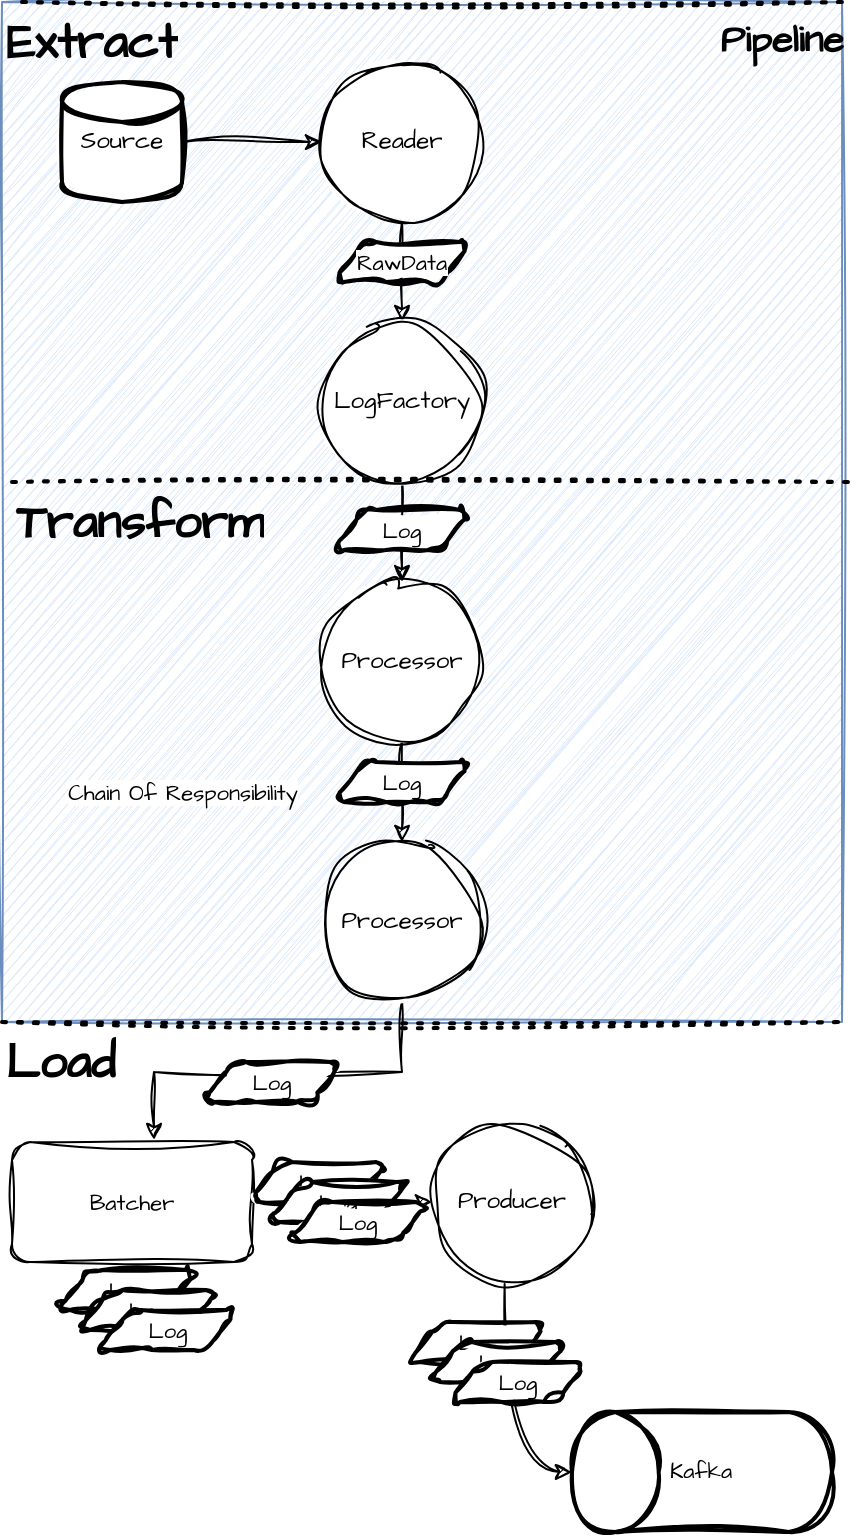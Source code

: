 <mxfile version="26.0.9" pages="4">
  <diagram id="8mocVvNLEwjQlnSwzWSM" name="Pipeline">
    <mxGraphModel dx="954" dy="747" grid="1" gridSize="10" guides="1" tooltips="1" connect="1" arrows="1" fold="1" page="1" pageScale="1" pageWidth="827" pageHeight="1169" math="0" shadow="0">
      <root>
        <mxCell id="0" />
        <mxCell id="1" parent="0" />
        <mxCell id="uWwTSG6ktfnMm2x9o51m-1" value="" style="rounded=0;whiteSpace=wrap;html=1;sketch=1;hachureGap=4;jiggle=2;curveFitting=1;fontFamily=Architects Daughter;fontSource=https%3A%2F%2Ffonts.googleapis.com%2Fcss%3Ffamily%3DArchitects%2BDaughter;fillColor=#dae8fc;strokeColor=#6c8ebf;" parent="1" vertex="1">
          <mxGeometry x="160" y="110" width="420" height="510" as="geometry" />
        </mxCell>
        <mxCell id="5OGZ8TOEZ4ISo7_Y0Ipv-5" style="rounded=0;sketch=1;hachureGap=4;jiggle=2;curveFitting=1;orthogonalLoop=1;jettySize=auto;html=1;exitX=0.5;exitY=1;exitDx=0;exitDy=0;fontFamily=Architects Daughter;fontSource=https%3A%2F%2Ffonts.googleapis.com%2Fcss%3Ffamily%3DArchitects%2BDaughter;entryX=0.5;entryY=0;entryDx=0;entryDy=0;" parent="1" source="5OGZ8TOEZ4ISo7_Y0Ipv-1" target="viBzZ-B53qdXmxcCXCbC-1" edge="1">
          <mxGeometry relative="1" as="geometry" />
        </mxCell>
        <mxCell id="5OGZ8TOEZ4ISo7_Y0Ipv-1" value="Reader" style="ellipse;whiteSpace=wrap;html=1;aspect=fixed;sketch=1;hachureGap=4;jiggle=2;curveFitting=1;fontFamily=Architects Daughter;fontSource=https%3A%2F%2Ffonts.googleapis.com%2Fcss%3Ffamily%3DArchitects%2BDaughter;" parent="1" vertex="1">
          <mxGeometry x="320" y="140" width="80" height="80" as="geometry" />
        </mxCell>
        <mxCell id="5OGZ8TOEZ4ISo7_Y0Ipv-6" style="edgeStyle=none;shape=connector;rounded=0;sketch=1;hachureGap=4;jiggle=2;curveFitting=1;orthogonalLoop=1;jettySize=auto;html=1;strokeColor=default;align=center;verticalAlign=middle;fontFamily=Architects Daughter;fontSource=https%3A%2F%2Ffonts.googleapis.com%2Fcss%3Ffamily%3DArchitects%2BDaughter;fontSize=11;fontColor=default;labelBackgroundColor=default;endArrow=classic;" parent="1" source="5OGZ8TOEZ4ISo7_Y0Ipv-2" target="5OGZ8TOEZ4ISo7_Y0Ipv-3" edge="1">
          <mxGeometry relative="1" as="geometry" />
        </mxCell>
        <mxCell id="5OGZ8TOEZ4ISo7_Y0Ipv-2" value="Processor" style="ellipse;whiteSpace=wrap;html=1;aspect=fixed;sketch=1;hachureGap=4;jiggle=2;curveFitting=1;fontFamily=Architects Daughter;fontSource=https%3A%2F%2Ffonts.googleapis.com%2Fcss%3Ffamily%3DArchitects%2BDaughter;" parent="1" vertex="1">
          <mxGeometry x="320" y="400" width="80" height="80" as="geometry" />
        </mxCell>
        <mxCell id="5OGZ8TOEZ4ISo7_Y0Ipv-7" style="edgeStyle=orthogonalEdgeStyle;shape=connector;rounded=0;sketch=1;hachureGap=4;jiggle=2;curveFitting=1;orthogonalLoop=1;jettySize=auto;html=1;exitX=0.5;exitY=1;exitDx=0;exitDy=0;entryX=0.592;entryY=-0.017;entryDx=0;entryDy=0;strokeColor=default;align=center;verticalAlign=middle;fontFamily=Architects Daughter;fontSource=https%3A%2F%2Ffonts.googleapis.com%2Fcss%3Ffamily%3DArchitects%2BDaughter;fontSize=11;fontColor=default;labelBackgroundColor=default;endArrow=classic;entryPerimeter=0;" parent="1" source="5OGZ8TOEZ4ISo7_Y0Ipv-3" target="7GpZUAwKVwqj07Rl_q-q-4" edge="1">
          <mxGeometry relative="1" as="geometry" />
        </mxCell>
        <mxCell id="5OGZ8TOEZ4ISo7_Y0Ipv-3" value="Processor" style="ellipse;whiteSpace=wrap;html=1;aspect=fixed;sketch=1;hachureGap=4;jiggle=2;curveFitting=1;fontFamily=Architects Daughter;fontSource=https%3A%2F%2Ffonts.googleapis.com%2Fcss%3Ffamily%3DArchitects%2BDaughter;" parent="1" vertex="1">
          <mxGeometry x="320" y="530" width="80" height="80" as="geometry" />
        </mxCell>
        <mxCell id="5OGZ8TOEZ4ISo7_Y0Ipv-4" value="Producer" style="ellipse;whiteSpace=wrap;html=1;aspect=fixed;sketch=1;hachureGap=4;jiggle=2;curveFitting=1;fontFamily=Architects Daughter;fontSource=https%3A%2F%2Ffonts.googleapis.com%2Fcss%3Ffamily%3DArchitects%2BDaughter;" parent="1" vertex="1">
          <mxGeometry x="375" y="670" width="80" height="80" as="geometry" />
        </mxCell>
        <mxCell id="5OGZ8TOEZ4ISo7_Y0Ipv-8" value="Chain Of Responsibility" style="text;html=1;align=center;verticalAlign=middle;resizable=0;points=[];autosize=1;strokeColor=none;fillColor=none;fontFamily=Architects Daughter;fontSource=https%3A%2F%2Ffonts.googleapis.com%2Fcss%3Ffamily%3DArchitects%2BDaughter;fontSize=11;fontColor=default;labelBackgroundColor=default;" parent="1" vertex="1">
          <mxGeometry x="180" y="490" width="140" height="30" as="geometry" />
        </mxCell>
        <mxCell id="5OGZ8TOEZ4ISo7_Y0Ipv-11" value="Log" style="shape=parallelogram;html=1;strokeWidth=2;perimeter=parallelogramPerimeter;whiteSpace=wrap;rounded=1;arcSize=12;size=0.23;sketch=1;hachureGap=4;jiggle=2;curveFitting=1;fontFamily=Architects Daughter;fontSource=https%3A%2F%2Ffonts.googleapis.com%2Fcss%3Ffamily%3DArchitects%2BDaughter;fontSize=11;fontColor=default;labelBackgroundColor=default;" parent="1" vertex="1">
          <mxGeometry x="325" y="490" width="70" height="20" as="geometry" />
        </mxCell>
        <mxCell id="5OGZ8TOEZ4ISo7_Y0Ipv-12" value="Log" style="shape=parallelogram;html=1;strokeWidth=2;perimeter=parallelogramPerimeter;whiteSpace=wrap;rounded=1;arcSize=12;size=0.23;sketch=1;hachureGap=4;jiggle=2;curveFitting=1;fontFamily=Architects Daughter;fontSource=https%3A%2F%2Ffonts.googleapis.com%2Fcss%3Ffamily%3DArchitects%2BDaughter;fontSize=11;fontColor=default;labelBackgroundColor=default;" parent="1" vertex="1">
          <mxGeometry x="260" y="640" width="70" height="20" as="geometry" />
        </mxCell>
        <mxCell id="5OGZ8TOEZ4ISo7_Y0Ipv-17" value="Kafka" style="strokeWidth=2;html=1;shape=mxgraph.flowchart.database;whiteSpace=wrap;sketch=1;hachureGap=4;jiggle=2;curveFitting=1;fontFamily=Architects Daughter;fontSource=https%3A%2F%2Ffonts.googleapis.com%2Fcss%3Ffamily%3DArchitects%2BDaughter;fontSize=11;fontColor=default;labelBackgroundColor=default;rotation=-90;textDirection=vertical-lr;" parent="1" vertex="1">
          <mxGeometry x="480" y="780" width="60" height="130" as="geometry" />
        </mxCell>
        <mxCell id="5OGZ8TOEZ4ISo7_Y0Ipv-18" style="edgeStyle=orthogonalEdgeStyle;shape=connector;rounded=0;sketch=1;hachureGap=4;jiggle=2;curveFitting=1;orthogonalLoop=1;jettySize=auto;html=1;exitX=0.454;exitY=1.013;exitDx=0;exitDy=0;entryX=0.5;entryY=0;entryDx=0;entryDy=0;strokeColor=default;align=center;verticalAlign=middle;fontFamily=Architects Daughter;fontSource=https%3A%2F%2Ffonts.googleapis.com%2Fcss%3Ffamily%3DArchitects%2BDaughter;fontSize=11;fontColor=default;labelBackgroundColor=default;endArrow=classic;exitPerimeter=0;entryPerimeter=0;curved=1;" parent="1" source="5OGZ8TOEZ4ISo7_Y0Ipv-4" target="5OGZ8TOEZ4ISo7_Y0Ipv-17" edge="1">
          <mxGeometry relative="1" as="geometry">
            <mxPoint x="425" y="620" as="sourcePoint" />
            <mxPoint x="425" y="680" as="targetPoint" />
          </mxGeometry>
        </mxCell>
        <mxCell id="7GpZUAwKVwqj07Rl_q-q-2" value="" style="group" parent="1" vertex="1" connectable="0">
          <mxGeometry x="363" y="770" width="90" height="40" as="geometry" />
        </mxCell>
        <mxCell id="5OGZ8TOEZ4ISo7_Y0Ipv-13" value="Log" style="shape=parallelogram;html=1;strokeWidth=2;perimeter=parallelogramPerimeter;whiteSpace=wrap;rounded=1;arcSize=12;size=0.23;sketch=1;hachureGap=4;jiggle=2;curveFitting=1;fontFamily=Architects Daughter;fontSource=https%3A%2F%2Ffonts.googleapis.com%2Fcss%3Ffamily%3DArchitects%2BDaughter;fontSize=11;fontColor=default;labelBackgroundColor=default;" parent="7GpZUAwKVwqj07Rl_q-q-2" vertex="1">
          <mxGeometry width="70" height="20" as="geometry" />
        </mxCell>
        <mxCell id="5OGZ8TOEZ4ISo7_Y0Ipv-14" value="Log" style="shape=parallelogram;html=1;strokeWidth=2;perimeter=parallelogramPerimeter;whiteSpace=wrap;rounded=1;arcSize=12;size=0.23;sketch=1;hachureGap=4;jiggle=2;curveFitting=1;fontFamily=Architects Daughter;fontSource=https%3A%2F%2Ffonts.googleapis.com%2Fcss%3Ffamily%3DArchitects%2BDaughter;fontSize=11;fontColor=default;labelBackgroundColor=default;" parent="7GpZUAwKVwqj07Rl_q-q-2" vertex="1">
          <mxGeometry x="10" y="10" width="70" height="20" as="geometry" />
        </mxCell>
        <mxCell id="5OGZ8TOEZ4ISo7_Y0Ipv-15" value="Log" style="shape=parallelogram;html=1;strokeWidth=2;perimeter=parallelogramPerimeter;whiteSpace=wrap;rounded=1;arcSize=12;size=0.23;sketch=1;hachureGap=4;jiggle=2;curveFitting=1;fontFamily=Architects Daughter;fontSource=https%3A%2F%2Ffonts.googleapis.com%2Fcss%3Ffamily%3DArchitects%2BDaughter;fontSize=11;fontColor=default;labelBackgroundColor=default;" parent="7GpZUAwKVwqj07Rl_q-q-2" vertex="1">
          <mxGeometry x="20" y="20" width="70" height="20" as="geometry" />
        </mxCell>
        <mxCell id="viBzZ-B53qdXmxcCXCbC-4" style="edgeStyle=orthogonalEdgeStyle;rounded=0;sketch=1;hachureGap=4;jiggle=2;curveFitting=1;orthogonalLoop=1;jettySize=auto;html=1;exitX=0.5;exitY=1;exitDx=0;exitDy=0;entryX=0.5;entryY=0;entryDx=0;entryDy=0;fontFamily=Architects Daughter;fontSource=https%3A%2F%2Ffonts.googleapis.com%2Fcss%3Ffamily%3DArchitects%2BDaughter;" parent="1" source="viBzZ-B53qdXmxcCXCbC-1" target="5OGZ8TOEZ4ISo7_Y0Ipv-2" edge="1">
          <mxGeometry relative="1" as="geometry" />
        </mxCell>
        <mxCell id="viBzZ-B53qdXmxcCXCbC-1" value="LogFactory" style="ellipse;whiteSpace=wrap;html=1;aspect=fixed;sketch=1;hachureGap=4;jiggle=2;curveFitting=1;fontFamily=Architects Daughter;fontSource=https%3A%2F%2Ffonts.googleapis.com%2Fcss%3Ffamily%3DArchitects%2BDaughter;" parent="1" vertex="1">
          <mxGeometry x="320" y="270" width="80" height="80" as="geometry" />
        </mxCell>
        <mxCell id="5OGZ8TOEZ4ISo7_Y0Ipv-10" value="Log" style="shape=parallelogram;html=1;strokeWidth=2;perimeter=parallelogramPerimeter;whiteSpace=wrap;rounded=1;arcSize=12;size=0.23;sketch=1;hachureGap=4;jiggle=2;curveFitting=1;fontFamily=Architects Daughter;fontSource=https%3A%2F%2Ffonts.googleapis.com%2Fcss%3Ffamily%3DArchitects%2BDaughter;fontSize=11;fontColor=default;labelBackgroundColor=default;" parent="1" vertex="1">
          <mxGeometry x="325" y="364" width="70" height="20" as="geometry" />
        </mxCell>
        <mxCell id="viBzZ-B53qdXmxcCXCbC-8" value="RawData" style="shape=parallelogram;html=1;strokeWidth=2;perimeter=parallelogramPerimeter;whiteSpace=wrap;rounded=1;arcSize=12;size=0.23;sketch=1;hachureGap=4;jiggle=2;curveFitting=1;fontFamily=Architects Daughter;fontSource=https%3A%2F%2Ffonts.googleapis.com%2Fcss%3Ffamily%3DArchitects%2BDaughter;fontSize=11;fontColor=default;labelBackgroundColor=default;" parent="1" vertex="1">
          <mxGeometry x="325" y="230" width="70" height="20" as="geometry" />
        </mxCell>
        <mxCell id="viBzZ-B53qdXmxcCXCbC-10" style="edgeStyle=orthogonalEdgeStyle;rounded=0;sketch=1;hachureGap=4;jiggle=2;curveFitting=1;orthogonalLoop=1;jettySize=auto;html=1;fontFamily=Architects Daughter;fontSource=https%3A%2F%2Ffonts.googleapis.com%2Fcss%3Ffamily%3DArchitects%2BDaughter;" parent="1" source="viBzZ-B53qdXmxcCXCbC-9" target="5OGZ8TOEZ4ISo7_Y0Ipv-1" edge="1">
          <mxGeometry relative="1" as="geometry" />
        </mxCell>
        <mxCell id="viBzZ-B53qdXmxcCXCbC-9" value="Source" style="strokeWidth=2;html=1;shape=mxgraph.flowchart.database;whiteSpace=wrap;sketch=1;hachureGap=4;jiggle=2;curveFitting=1;fontFamily=Architects Daughter;fontSource=https%3A%2F%2Ffonts.googleapis.com%2Fcss%3Ffamily%3DArchitects%2BDaughter;" parent="1" vertex="1">
          <mxGeometry x="190" y="150" width="60" height="60" as="geometry" />
        </mxCell>
        <mxCell id="viBzZ-B53qdXmxcCXCbC-11" value="" style="endArrow=none;dashed=1;html=1;dashPattern=1 3;strokeWidth=2;rounded=0;sketch=1;hachureGap=4;jiggle=2;curveFitting=1;fontFamily=Architects Daughter;fontSource=https%3A%2F%2Ffonts.googleapis.com%2Fcss%3Ffamily%3DArchitects%2BDaughter;" parent="1" edge="1">
          <mxGeometry width="50" height="50" relative="1" as="geometry">
            <mxPoint x="170" y="110" as="sourcePoint" />
            <mxPoint x="580" y="110" as="targetPoint" />
          </mxGeometry>
        </mxCell>
        <mxCell id="viBzZ-B53qdXmxcCXCbC-12" value="" style="endArrow=none;dashed=1;html=1;dashPattern=1 3;strokeWidth=2;rounded=0;sketch=1;hachureGap=4;jiggle=2;curveFitting=1;fontFamily=Architects Daughter;fontSource=https%3A%2F%2Ffonts.googleapis.com%2Fcss%3Ffamily%3DArchitects%2BDaughter;" parent="1" edge="1">
          <mxGeometry width="50" height="50" relative="1" as="geometry">
            <mxPoint x="160" y="620" as="sourcePoint" />
            <mxPoint x="580" y="620" as="targetPoint" />
          </mxGeometry>
        </mxCell>
        <mxCell id="viBzZ-B53qdXmxcCXCbC-13" value="" style="endArrow=none;dashed=1;html=1;dashPattern=1 3;strokeWidth=2;rounded=0;sketch=1;hachureGap=4;jiggle=2;curveFitting=1;fontFamily=Architects Daughter;fontSource=https%3A%2F%2Ffonts.googleapis.com%2Fcss%3Ffamily%3DArchitects%2BDaughter;" parent="1" edge="1">
          <mxGeometry width="50" height="50" relative="1" as="geometry">
            <mxPoint x="165" y="350" as="sourcePoint" />
            <mxPoint x="585" y="350" as="targetPoint" />
          </mxGeometry>
        </mxCell>
        <mxCell id="viBzZ-B53qdXmxcCXCbC-14" value="&lt;h1 style=&quot;margin-top: 0px;&quot;&gt;Extract&lt;/h1&gt;" style="text;html=1;whiteSpace=wrap;overflow=hidden;rounded=0;fontFamily=Architects Daughter;fontSource=https%3A%2F%2Ffonts.googleapis.com%2Fcss%3Ffamily%3DArchitects%2BDaughter;" parent="1" vertex="1">
          <mxGeometry x="160" y="110" width="100" height="40" as="geometry" />
        </mxCell>
        <mxCell id="viBzZ-B53qdXmxcCXCbC-15" value="&lt;h1 style=&quot;margin-top: 0px;&quot;&gt;Transform&lt;/h1&gt;" style="text;html=1;whiteSpace=wrap;overflow=hidden;rounded=0;fontFamily=Architects Daughter;fontSource=https%3A%2F%2Ffonts.googleapis.com%2Fcss%3Ffamily%3DArchitects%2BDaughter;" parent="1" vertex="1">
          <mxGeometry x="165" y="350" width="135" height="40" as="geometry" />
        </mxCell>
        <mxCell id="viBzZ-B53qdXmxcCXCbC-16" value="&lt;h1 style=&quot;margin-top: 0px;&quot;&gt;Load&lt;/h1&gt;" style="text;html=1;whiteSpace=wrap;overflow=hidden;rounded=0;fontFamily=Architects Daughter;fontSource=https%3A%2F%2Ffonts.googleapis.com%2Fcss%3Ffamily%3DArchitects%2BDaughter;" parent="1" vertex="1">
          <mxGeometry x="160" y="620" width="62.5" height="40" as="geometry" />
        </mxCell>
        <mxCell id="tBzboU6sfdLbkcxL1sSQ-3" style="rounded=0;sketch=1;hachureGap=4;jiggle=2;curveFitting=1;orthogonalLoop=1;jettySize=auto;html=1;exitX=1;exitY=0.5;exitDx=0;exitDy=0;fontFamily=Architects Daughter;fontSource=https%3A%2F%2Ffonts.googleapis.com%2Fcss%3Ffamily%3DArchitects%2BDaughter;entryX=0;entryY=0.5;entryDx=0;entryDy=0;" parent="1" source="7GpZUAwKVwqj07Rl_q-q-4" target="5OGZ8TOEZ4ISo7_Y0Ipv-4" edge="1">
          <mxGeometry relative="1" as="geometry" />
        </mxCell>
        <mxCell id="7GpZUAwKVwqj07Rl_q-q-4" value="Batcher" style="rounded=1;whiteSpace=wrap;html=1;sketch=1;hachureGap=4;jiggle=2;curveFitting=1;fontFamily=Architects Daughter;fontSource=https%3A%2F%2Ffonts.googleapis.com%2Fcss%3Ffamily%3DArchitects%2BDaughter;fontSize=11;fontColor=default;labelBackgroundColor=default;" parent="1" vertex="1">
          <mxGeometry x="165" y="680" width="120" height="60" as="geometry" />
        </mxCell>
        <mxCell id="7GpZUAwKVwqj07Rl_q-q-8" value="" style="group" parent="1" vertex="1" connectable="0">
          <mxGeometry x="188" y="744" width="90" height="40" as="geometry" />
        </mxCell>
        <mxCell id="7GpZUAwKVwqj07Rl_q-q-9" value="Log" style="shape=parallelogram;html=1;strokeWidth=2;perimeter=parallelogramPerimeter;whiteSpace=wrap;rounded=1;arcSize=12;size=0.23;sketch=1;hachureGap=4;jiggle=2;curveFitting=1;fontFamily=Architects Daughter;fontSource=https%3A%2F%2Ffonts.googleapis.com%2Fcss%3Ffamily%3DArchitects%2BDaughter;fontSize=11;fontColor=default;labelBackgroundColor=default;" parent="7GpZUAwKVwqj07Rl_q-q-8" vertex="1">
          <mxGeometry width="70" height="20" as="geometry" />
        </mxCell>
        <mxCell id="7GpZUAwKVwqj07Rl_q-q-10" value="Log" style="shape=parallelogram;html=1;strokeWidth=2;perimeter=parallelogramPerimeter;whiteSpace=wrap;rounded=1;arcSize=12;size=0.23;sketch=1;hachureGap=4;jiggle=2;curveFitting=1;fontFamily=Architects Daughter;fontSource=https%3A%2F%2Ffonts.googleapis.com%2Fcss%3Ffamily%3DArchitects%2BDaughter;fontSize=11;fontColor=default;labelBackgroundColor=default;" parent="7GpZUAwKVwqj07Rl_q-q-8" vertex="1">
          <mxGeometry x="10" y="10" width="70" height="20" as="geometry" />
        </mxCell>
        <mxCell id="7GpZUAwKVwqj07Rl_q-q-11" value="Log" style="shape=parallelogram;html=1;strokeWidth=2;perimeter=parallelogramPerimeter;whiteSpace=wrap;rounded=1;arcSize=12;size=0.23;sketch=1;hachureGap=4;jiggle=2;curveFitting=1;fontFamily=Architects Daughter;fontSource=https%3A%2F%2Ffonts.googleapis.com%2Fcss%3Ffamily%3DArchitects%2BDaughter;fontSize=11;fontColor=default;labelBackgroundColor=default;" parent="7GpZUAwKVwqj07Rl_q-q-8" vertex="1">
          <mxGeometry x="20" y="20" width="70" height="20" as="geometry" />
        </mxCell>
        <mxCell id="tBzboU6sfdLbkcxL1sSQ-1" value="&lt;font style=&quot;font-size: 19px;&quot;&gt;Pipeline&lt;/font&gt;" style="text;html=1;align=center;verticalAlign=middle;whiteSpace=wrap;rounded=0;fontFamily=Architects Daughter;fontSource=https%3A%2F%2Ffonts.googleapis.com%2Fcss%3Ffamily%3DArchitects%2BDaughter;fontStyle=1" parent="1" vertex="1">
          <mxGeometry x="520" y="115" width="60" height="30" as="geometry" />
        </mxCell>
        <mxCell id="tBzboU6sfdLbkcxL1sSQ-8" value="" style="group" parent="1" vertex="1" connectable="0">
          <mxGeometry x="283" y="690" width="90" height="40" as="geometry" />
        </mxCell>
        <mxCell id="tBzboU6sfdLbkcxL1sSQ-9" value="Log" style="shape=parallelogram;html=1;strokeWidth=2;perimeter=parallelogramPerimeter;whiteSpace=wrap;rounded=1;arcSize=12;size=0.23;sketch=1;hachureGap=4;jiggle=2;curveFitting=1;fontFamily=Architects Daughter;fontSource=https%3A%2F%2Ffonts.googleapis.com%2Fcss%3Ffamily%3DArchitects%2BDaughter;fontSize=11;fontColor=default;labelBackgroundColor=default;" parent="tBzboU6sfdLbkcxL1sSQ-8" vertex="1">
          <mxGeometry width="70" height="20" as="geometry" />
        </mxCell>
        <mxCell id="tBzboU6sfdLbkcxL1sSQ-10" value="Log" style="shape=parallelogram;html=1;strokeWidth=2;perimeter=parallelogramPerimeter;whiteSpace=wrap;rounded=1;arcSize=12;size=0.23;sketch=1;hachureGap=4;jiggle=2;curveFitting=1;fontFamily=Architects Daughter;fontSource=https%3A%2F%2Ffonts.googleapis.com%2Fcss%3Ffamily%3DArchitects%2BDaughter;fontSize=11;fontColor=default;labelBackgroundColor=default;" parent="tBzboU6sfdLbkcxL1sSQ-8" vertex="1">
          <mxGeometry x="10" y="10" width="70" height="20" as="geometry" />
        </mxCell>
        <mxCell id="tBzboU6sfdLbkcxL1sSQ-11" value="Log" style="shape=parallelogram;html=1;strokeWidth=2;perimeter=parallelogramPerimeter;whiteSpace=wrap;rounded=1;arcSize=12;size=0.23;sketch=1;hachureGap=4;jiggle=2;curveFitting=1;fontFamily=Architects Daughter;fontSource=https%3A%2F%2Ffonts.googleapis.com%2Fcss%3Ffamily%3DArchitects%2BDaughter;fontSize=11;fontColor=default;labelBackgroundColor=default;" parent="tBzboU6sfdLbkcxL1sSQ-8" vertex="1">
          <mxGeometry x="20" y="20" width="70" height="20" as="geometry" />
        </mxCell>
      </root>
    </mxGraphModel>
  </diagram>
  <diagram name="Architecture" id="kq0j_Lefxn60xgU4jNix">
    <mxGraphModel dx="1026" dy="747" grid="1" gridSize="10" guides="1" tooltips="1" connect="1" arrows="1" fold="1" page="1" pageScale="1" pageWidth="827" pageHeight="1169" math="0" shadow="0">
      <root>
        <mxCell id="KNyQbIaJBrP30gAhAcAL-0" />
        <mxCell id="KNyQbIaJBrP30gAhAcAL-1" parent="KNyQbIaJBrP30gAhAcAL-0" />
        <mxCell id="wxqP8cZICfD2D72dRVtY-3" style="rounded=0;sketch=1;hachureGap=4;jiggle=2;curveFitting=1;orthogonalLoop=1;jettySize=auto;html=1;entryX=0;entryY=0.5;entryDx=0;entryDy=0;fontFamily=Architects Daughter;fontSource=https%3A%2F%2Ffonts.googleapis.com%2Fcss%3Ffamily%3DArchitects%2BDaughter;strokeWidth=4;exitX=1;exitY=0.5;exitDx=0;exitDy=0;" edge="1" parent="KNyQbIaJBrP30gAhAcAL-1" source="nq-h1lEaWhY9Cy4sx3JM-2" target="nq-h1lEaWhY9Cy4sx3JM-4">
          <mxGeometry relative="1" as="geometry">
            <mxPoint x="310" y="420" as="sourcePoint" />
          </mxGeometry>
        </mxCell>
        <mxCell id="nq-h1lEaWhY9Cy4sx3JM-2" value="&lt;font style=&quot;font-size: 18px;&quot;&gt;OffsetManager&lt;/font&gt;" style="rounded=1;whiteSpace=wrap;html=1;strokeColor=#b85450;fillColor=#f8cecc;arcSize=24;absoluteArcSize=1;imageWidth=64;imageHeight=64;strokeWidth=1.5;verticalAlign=top;align=left;fontSize=16;fontStyle=1;spacingTop=10;spacingLeft=20;sketch=1;hachureGap=4;jiggle=2;curveFitting=1;fontFamily=Architects Daughter;fontSource=https%3A%2F%2Ffonts.googleapis.com%2Fcss%3Ffamily%3DArchitects%2BDaughter;" vertex="1" parent="KNyQbIaJBrP30gAhAcAL-1">
          <mxGeometry x="30" y="310" width="220" height="240" as="geometry" />
        </mxCell>
        <mxCell id="nq-h1lEaWhY9Cy4sx3JM-3" value="" style="rounded=1;whiteSpace=wrap;html=1;strokeColor=#07838F;fillColor=#ffffff;arcSize=24;absoluteArcSize=1;imageWidth=64;imageHeight=64;strokeWidth=1.5;part=1;sketch=1;hachureGap=4;jiggle=2;curveFitting=1;fontFamily=Architects Daughter;fontSource=https%3A%2F%2Ffonts.googleapis.com%2Fcss%3Ffamily%3DArchitects%2BDaughter;" vertex="1" parent="nq-h1lEaWhY9Cy4sx3JM-2">
          <mxGeometry x="12.571" y="45.517" width="194.857" height="177.931" as="geometry" />
        </mxCell>
        <mxCell id="pVoPXvnEKHCVItvDHUDO-35" value="OffsetMap" style="shape=table;startSize=30;container=1;collapsible=0;childLayout=tableLayout;fixedRows=1;rowLines=0;fontStyle=0;strokeColor=default;fontSize=16;sketch=1;hachureGap=4;jiggle=2;curveFitting=1;fontFamily=Architects Daughter;fontSource=https%3A%2F%2Ffonts.googleapis.com%2Fcss%3Ffamily%3DArchitects%2BDaughter;fontColor=default;labelBackgroundColor=default;" vertex="1" parent="nq-h1lEaWhY9Cy4sx3JM-2">
          <mxGeometry x="40" y="70" width="140" height="120" as="geometry" />
        </mxCell>
        <mxCell id="pVoPXvnEKHCVItvDHUDO-36" value="" style="shape=tableRow;horizontal=0;startSize=0;swimlaneHead=0;swimlaneBody=0;top=0;left=0;bottom=0;right=0;collapsible=0;dropTarget=0;fillColor=none;points=[[0,0.5],[1,0.5]];portConstraint=eastwest;strokeColor=inherit;fontSize=16;sketch=1;hachureGap=4;jiggle=2;curveFitting=1;fontFamily=Architects Daughter;fontSource=https%3A%2F%2Ffonts.googleapis.com%2Fcss%3Ffamily%3DArchitects%2BDaughter;fontColor=default;labelBackgroundColor=default;" vertex="1" parent="pVoPXvnEKHCVItvDHUDO-35">
          <mxGeometry y="30" width="140" height="30" as="geometry" />
        </mxCell>
        <mxCell id="pVoPXvnEKHCVItvDHUDO-37" value="file-1" style="shape=partialRectangle;html=1;whiteSpace=wrap;connectable=0;fillColor=none;top=0;left=0;bottom=0;right=0;overflow=hidden;pointerEvents=1;strokeColor=inherit;fontSize=16;sketch=1;hachureGap=4;jiggle=2;curveFitting=1;fontFamily=Architects Daughter;fontSource=https%3A%2F%2Ffonts.googleapis.com%2Fcss%3Ffamily%3DArchitects%2BDaughter;fontColor=default;labelBackgroundColor=default;" vertex="1" parent="pVoPXvnEKHCVItvDHUDO-36">
          <mxGeometry width="93" height="30" as="geometry">
            <mxRectangle width="93" height="30" as="alternateBounds" />
          </mxGeometry>
        </mxCell>
        <mxCell id="pVoPXvnEKHCVItvDHUDO-38" value="100" style="shape=partialRectangle;html=1;whiteSpace=wrap;connectable=0;fillColor=none;top=0;left=0;bottom=0;right=0;align=left;spacingLeft=6;overflow=hidden;strokeColor=inherit;fontSize=16;sketch=1;hachureGap=4;jiggle=2;curveFitting=1;fontFamily=Architects Daughter;fontSource=https%3A%2F%2Ffonts.googleapis.com%2Fcss%3Ffamily%3DArchitects%2BDaughter;fontColor=default;labelBackgroundColor=default;" vertex="1" parent="pVoPXvnEKHCVItvDHUDO-36">
          <mxGeometry x="93" width="47" height="30" as="geometry">
            <mxRectangle width="47" height="30" as="alternateBounds" />
          </mxGeometry>
        </mxCell>
        <mxCell id="pVoPXvnEKHCVItvDHUDO-39" value="" style="shape=tableRow;horizontal=0;startSize=0;swimlaneHead=0;swimlaneBody=0;top=0;left=0;bottom=0;right=0;collapsible=0;dropTarget=0;fillColor=none;points=[[0,0.5],[1,0.5]];portConstraint=eastwest;strokeColor=inherit;fontSize=16;sketch=1;hachureGap=4;jiggle=2;curveFitting=1;fontFamily=Architects Daughter;fontSource=https%3A%2F%2Ffonts.googleapis.com%2Fcss%3Ffamily%3DArchitects%2BDaughter;fontColor=default;labelBackgroundColor=default;" vertex="1" parent="pVoPXvnEKHCVItvDHUDO-35">
          <mxGeometry y="60" width="140" height="30" as="geometry" />
        </mxCell>
        <mxCell id="pVoPXvnEKHCVItvDHUDO-40" value="file-2" style="shape=partialRectangle;html=1;whiteSpace=wrap;connectable=0;fillColor=none;top=0;left=0;bottom=0;right=0;overflow=hidden;strokeColor=inherit;fontSize=16;sketch=1;hachureGap=4;jiggle=2;curveFitting=1;fontFamily=Architects Daughter;fontSource=https%3A%2F%2Ffonts.googleapis.com%2Fcss%3Ffamily%3DArchitects%2BDaughter;fontColor=default;labelBackgroundColor=default;" vertex="1" parent="pVoPXvnEKHCVItvDHUDO-39">
          <mxGeometry width="93" height="30" as="geometry">
            <mxRectangle width="93" height="30" as="alternateBounds" />
          </mxGeometry>
        </mxCell>
        <mxCell id="pVoPXvnEKHCVItvDHUDO-41" value="-1" style="shape=partialRectangle;html=1;whiteSpace=wrap;connectable=0;fillColor=none;top=0;left=0;bottom=0;right=0;align=left;spacingLeft=6;overflow=hidden;strokeColor=inherit;fontSize=16;sketch=1;hachureGap=4;jiggle=2;curveFitting=1;fontFamily=Architects Daughter;fontSource=https%3A%2F%2Ffonts.googleapis.com%2Fcss%3Ffamily%3DArchitects%2BDaughter;fontColor=default;labelBackgroundColor=default;" vertex="1" parent="pVoPXvnEKHCVItvDHUDO-39">
          <mxGeometry x="93" width="47" height="30" as="geometry">
            <mxRectangle width="47" height="30" as="alternateBounds" />
          </mxGeometry>
        </mxCell>
        <mxCell id="pVoPXvnEKHCVItvDHUDO-42" value="" style="shape=tableRow;horizontal=0;startSize=0;swimlaneHead=0;swimlaneBody=0;top=0;left=0;bottom=0;right=0;collapsible=0;dropTarget=0;fillColor=none;points=[[0,0.5],[1,0.5]];portConstraint=eastwest;strokeColor=inherit;fontSize=16;sketch=1;hachureGap=4;jiggle=2;curveFitting=1;fontFamily=Architects Daughter;fontSource=https%3A%2F%2Ffonts.googleapis.com%2Fcss%3Ffamily%3DArchitects%2BDaughter;fontColor=default;labelBackgroundColor=default;" vertex="1" parent="pVoPXvnEKHCVItvDHUDO-35">
          <mxGeometry y="90" width="140" height="30" as="geometry" />
        </mxCell>
        <mxCell id="pVoPXvnEKHCVItvDHUDO-43" value="file-3" style="shape=partialRectangle;html=1;whiteSpace=wrap;connectable=0;fillColor=none;top=0;left=0;bottom=0;right=0;overflow=hidden;strokeColor=inherit;fontSize=16;sketch=1;hachureGap=4;jiggle=2;curveFitting=1;fontFamily=Architects Daughter;fontSource=https%3A%2F%2Ffonts.googleapis.com%2Fcss%3Ffamily%3DArchitects%2BDaughter;fontColor=default;labelBackgroundColor=default;" vertex="1" parent="pVoPXvnEKHCVItvDHUDO-42">
          <mxGeometry width="93" height="30" as="geometry">
            <mxRectangle width="93" height="30" as="alternateBounds" />
          </mxGeometry>
        </mxCell>
        <mxCell id="pVoPXvnEKHCVItvDHUDO-44" value="0" style="shape=partialRectangle;html=1;whiteSpace=wrap;connectable=0;fillColor=none;top=0;left=0;bottom=0;right=0;align=left;spacingLeft=6;overflow=hidden;strokeColor=inherit;fontSize=16;sketch=1;hachureGap=4;jiggle=2;curveFitting=1;fontFamily=Architects Daughter;fontSource=https%3A%2F%2Ffonts.googleapis.com%2Fcss%3Ffamily%3DArchitects%2BDaughter;fontColor=default;labelBackgroundColor=default;" vertex="1" parent="pVoPXvnEKHCVItvDHUDO-42">
          <mxGeometry x="93" width="47" height="30" as="geometry">
            <mxRectangle width="47" height="30" as="alternateBounds" />
          </mxGeometry>
        </mxCell>
        <mxCell id="nq-h1lEaWhY9Cy4sx3JM-4" value="&lt;span style=&quot;font-size: 18px;&quot;&gt;Reprocessor&lt;/span&gt;" style="rounded=1;whiteSpace=wrap;html=1;strokeColor=#6c8ebf;fillColor=#dae8fc;arcSize=24;absoluteArcSize=1;imageWidth=64;imageHeight=64;strokeWidth=1.5;verticalAlign=top;align=left;fontSize=16;fontStyle=1;spacingTop=10;spacingLeft=20;sketch=1;hachureGap=4;jiggle=2;curveFitting=1;fontFamily=Architects Daughter;fontSource=https%3A%2F%2Ffonts.googleapis.com%2Fcss%3Ffamily%3DArchitects%2BDaughter;" vertex="1" parent="KNyQbIaJBrP30gAhAcAL-1">
          <mxGeometry x="424" y="310" width="220" height="240" as="geometry" />
        </mxCell>
        <mxCell id="nq-h1lEaWhY9Cy4sx3JM-5" value="" style="rounded=1;whiteSpace=wrap;html=1;strokeColor=#07838F;fillColor=#ffffff;arcSize=24;absoluteArcSize=1;imageWidth=64;imageHeight=64;strokeWidth=1.5;part=1;sketch=1;hachureGap=4;jiggle=2;curveFitting=1;fontFamily=Architects Daughter;fontSource=https%3A%2F%2Ffonts.googleapis.com%2Fcss%3Ffamily%3DArchitects%2BDaughter;" vertex="1" parent="nq-h1lEaWhY9Cy4sx3JM-4">
          <mxGeometry x="12.571" y="45.517" width="194.857" height="177.931" as="geometry" />
        </mxCell>
        <mxCell id="pVoPXvnEKHCVItvDHUDO-13" value="" style="ellipse;whiteSpace=wrap;html=1;sketch=1;hachureGap=4;jiggle=2;curveFitting=1;fontFamily=Architects Daughter;fontSource=https%3A%2F%2Ffonts.googleapis.com%2Fcss%3Ffamily%3DArchitects%2BDaughter;fontSize=11;fontColor=default;labelBackgroundColor=default;" vertex="1" parent="nq-h1lEaWhY9Cy4sx3JM-4">
          <mxGeometry x="86" y="60" width="44" height="40" as="geometry" />
        </mxCell>
        <mxCell id="pVoPXvnEKHCVItvDHUDO-14" value="" style="ellipse;whiteSpace=wrap;html=1;sketch=1;hachureGap=4;jiggle=2;curveFitting=1;fontFamily=Architects Daughter;fontSource=https%3A%2F%2Ffonts.googleapis.com%2Fcss%3Ffamily%3DArchitects%2BDaughter;fontSize=11;fontColor=default;labelBackgroundColor=default;" vertex="1" parent="nq-h1lEaWhY9Cy4sx3JM-4">
          <mxGeometry x="86" y="110" width="44" height="40" as="geometry" />
        </mxCell>
        <mxCell id="pVoPXvnEKHCVItvDHUDO-15" value="" style="ellipse;whiteSpace=wrap;html=1;sketch=1;hachureGap=4;jiggle=2;curveFitting=1;fontFamily=Architects Daughter;fontSource=https%3A%2F%2Ffonts.googleapis.com%2Fcss%3Ffamily%3DArchitects%2BDaughter;fontSize=11;fontColor=default;labelBackgroundColor=default;" vertex="1" parent="nq-h1lEaWhY9Cy4sx3JM-4">
          <mxGeometry x="56" y="160" width="44" height="40" as="geometry" />
        </mxCell>
        <mxCell id="pVoPXvnEKHCVItvDHUDO-16" value="" style="ellipse;whiteSpace=wrap;html=1;sketch=1;hachureGap=4;jiggle=2;curveFitting=1;fontFamily=Architects Daughter;fontSource=https%3A%2F%2Ffonts.googleapis.com%2Fcss%3Ffamily%3DArchitects%2BDaughter;fontSize=11;fontColor=default;labelBackgroundColor=default;" vertex="1" parent="nq-h1lEaWhY9Cy4sx3JM-4">
          <mxGeometry x="116" y="160" width="44" height="40" as="geometry" />
        </mxCell>
        <mxCell id="pVoPXvnEKHCVItvDHUDO-17" value="" style="endArrow=none;html=1;rounded=0;sketch=1;hachureGap=4;jiggle=2;curveFitting=1;strokeColor=default;strokeWidth=2;align=center;verticalAlign=middle;fontFamily=Architects Daughter;fontSource=https%3A%2F%2Ffonts.googleapis.com%2Fcss%3Ffamily%3DArchitects%2BDaughter;fontSize=11;fontColor=default;labelBackgroundColor=default;entryX=0.5;entryY=1;entryDx=0;entryDy=0;" edge="1" parent="nq-h1lEaWhY9Cy4sx3JM-4" source="pVoPXvnEKHCVItvDHUDO-14" target="pVoPXvnEKHCVItvDHUDO-13">
          <mxGeometry width="50" height="50" relative="1" as="geometry">
            <mxPoint x="-94" y="140" as="sourcePoint" />
            <mxPoint x="-44" y="90" as="targetPoint" />
          </mxGeometry>
        </mxCell>
        <mxCell id="pVoPXvnEKHCVItvDHUDO-18" value="" style="endArrow=none;html=1;rounded=0;sketch=1;hachureGap=4;jiggle=2;curveFitting=1;strokeColor=default;strokeWidth=2;align=center;verticalAlign=middle;fontFamily=Architects Daughter;fontSource=https%3A%2F%2Ffonts.googleapis.com%2Fcss%3Ffamily%3DArchitects%2BDaughter;fontSize=11;fontColor=default;labelBackgroundColor=default;entryX=0;entryY=1;entryDx=0;entryDy=0;exitX=0.5;exitY=0;exitDx=0;exitDy=0;" edge="1" parent="nq-h1lEaWhY9Cy4sx3JM-4" source="pVoPXvnEKHCVItvDHUDO-15" target="pVoPXvnEKHCVItvDHUDO-14">
          <mxGeometry width="50" height="50" relative="1" as="geometry">
            <mxPoint x="118" y="120" as="sourcePoint" />
            <mxPoint x="118" y="110" as="targetPoint" />
          </mxGeometry>
        </mxCell>
        <mxCell id="pVoPXvnEKHCVItvDHUDO-19" value="" style="endArrow=none;html=1;rounded=0;sketch=1;hachureGap=4;jiggle=2;curveFitting=1;strokeColor=default;strokeWidth=2;align=center;verticalAlign=middle;fontFamily=Architects Daughter;fontSource=https%3A%2F%2Ffonts.googleapis.com%2Fcss%3Ffamily%3DArchitects%2BDaughter;fontSize=11;fontColor=default;labelBackgroundColor=default;entryX=1;entryY=1;entryDx=0;entryDy=0;exitX=0.5;exitY=0;exitDx=0;exitDy=0;" edge="1" parent="nq-h1lEaWhY9Cy4sx3JM-4" source="pVoPXvnEKHCVItvDHUDO-16" target="pVoPXvnEKHCVItvDHUDO-14">
          <mxGeometry width="50" height="50" relative="1" as="geometry">
            <mxPoint x="104" y="176" as="sourcePoint" />
            <mxPoint x="118" y="160" as="targetPoint" />
          </mxGeometry>
        </mxCell>
        <mxCell id="pVoPXvnEKHCVItvDHUDO-20" value="&lt;font&gt;Pipeline&lt;/font&gt;" style="text;html=1;align=center;verticalAlign=middle;resizable=0;points=[];autosize=1;strokeColor=none;fillColor=none;fontFamily=Architects Daughter;fontSource=https%3A%2F%2Ffonts.googleapis.com%2Fcss%3Ffamily%3DArchitects%2BDaughter;fontSize=14;fontColor=default;labelBackgroundColor=default;" vertex="1" parent="nq-h1lEaWhY9Cy4sx3JM-4">
          <mxGeometry x="16" y="60" width="70" height="30" as="geometry" />
        </mxCell>
        <mxCell id="z72OD_9aJP0VABjKGj_u-0" value="&lt;span style=&quot;font-weight: normal;&quot;&gt;&lt;font style=&quot;font-size: 20px;&quot;&gt;Kafka&lt;/font&gt;&lt;/span&gt;" style="rounded=1;whiteSpace=wrap;html=1;strokeColor=#d6b656;fillColor=#fff2cc;arcSize=24;absoluteArcSize=1;imageWidth=64;imageHeight=64;strokeWidth=1.5;verticalAlign=top;align=left;fontSize=16;fontStyle=1;spacingTop=10;spacingLeft=20;sketch=1;hachureGap=4;jiggle=2;curveFitting=1;fontFamily=Architects Daughter;fontSource=https%3A%2F%2Ffonts.googleapis.com%2Fcss%3Ffamily%3DArchitects%2BDaughter;" vertex="1" parent="KNyQbIaJBrP30gAhAcAL-1">
          <mxGeometry x="30" y="80" width="600" height="200" as="geometry" />
        </mxCell>
        <mxCell id="wxqP8cZICfD2D72dRVtY-2" style="edgeStyle=orthogonalEdgeStyle;rounded=0;sketch=1;hachureGap=4;jiggle=2;curveFitting=1;orthogonalLoop=1;jettySize=auto;html=1;exitX=0.5;exitY=1;exitDx=0;exitDy=0;exitPerimeter=0;fontFamily=Architects Daughter;fontSource=https%3A%2F%2Ffonts.googleapis.com%2Fcss%3Ffamily%3DArchitects%2BDaughter;strokeWidth=4;" edge="1" parent="KNyQbIaJBrP30gAhAcAL-1" source="wxqP8cZICfD2D72dRVtY-0" target="nq-h1lEaWhY9Cy4sx3JM-2">
          <mxGeometry relative="1" as="geometry" />
        </mxCell>
        <mxCell id="wxqP8cZICfD2D72dRVtY-0" value="&lt;font style=&quot;font-size: 16px;&quot;&gt;Offset Topic&lt;/font&gt;" style="strokeWidth=2;html=1;shape=mxgraph.flowchart.database;whiteSpace=wrap;sketch=1;hachureGap=4;jiggle=2;curveFitting=1;fontFamily=Architects Daughter;fontSource=https%3A%2F%2Ffonts.googleapis.com%2Fcss%3Ffamily%3DArchitects%2BDaughter;rotation=90;horizontal=0;spacingRight=40;" vertex="1" parent="KNyQbIaJBrP30gAhAcAL-1">
          <mxGeometry x="290" y="90" width="60" height="280" as="geometry" />
        </mxCell>
        <mxCell id="wxqP8cZICfD2D72dRVtY-1" value="&lt;font style=&quot;font-size: 16px;&quot;&gt;Upstream Topic&lt;/font&gt;" style="strokeWidth=2;html=1;shape=mxgraph.flowchart.database;whiteSpace=wrap;sketch=1;hachureGap=4;jiggle=2;curveFitting=1;fontFamily=Architects Daughter;fontSource=https%3A%2F%2Ffonts.googleapis.com%2Fcss%3Ffamily%3DArchitects%2BDaughter;rotation=90;horizontal=0;spacingRight=40;" vertex="1" parent="KNyQbIaJBrP30gAhAcAL-1">
          <mxGeometry x="290" width="60" height="280" as="geometry" />
        </mxCell>
        <mxCell id="wxqP8cZICfD2D72dRVtY-6" style="edgeStyle=orthogonalEdgeStyle;shape=connector;rounded=0;sketch=1;hachureGap=4;jiggle=2;curveFitting=1;orthogonalLoop=1;jettySize=auto;html=1;entryX=0.5;entryY=0;entryDx=0;entryDy=0;entryPerimeter=0;strokeColor=default;strokeWidth=4;align=center;verticalAlign=middle;fontFamily=Architects Daughter;fontSource=https%3A%2F%2Ffonts.googleapis.com%2Fcss%3Ffamily%3DArchitects%2BDaughter;fontSize=11;fontColor=default;labelBackgroundColor=default;endArrow=classic;" edge="1" parent="KNyQbIaJBrP30gAhAcAL-1" source="nq-h1lEaWhY9Cy4sx3JM-4" target="wxqP8cZICfD2D72dRVtY-0">
          <mxGeometry relative="1" as="geometry" />
        </mxCell>
        <mxCell id="wxqP8cZICfD2D72dRVtY-7" style="edgeStyle=orthogonalEdgeStyle;shape=connector;rounded=0;sketch=1;hachureGap=4;jiggle=2;curveFitting=1;orthogonalLoop=1;jettySize=auto;html=1;exitX=0.5;exitY=0;exitDx=0;exitDy=0;entryX=0.5;entryY=0;entryDx=0;entryDy=0;entryPerimeter=0;strokeColor=default;strokeWidth=4;align=center;verticalAlign=middle;fontFamily=Architects Daughter;fontSource=https%3A%2F%2Ffonts.googleapis.com%2Fcss%3Ffamily%3DArchitects%2BDaughter;fontSize=11;fontColor=default;labelBackgroundColor=default;endArrow=classic;" edge="1" parent="KNyQbIaJBrP30gAhAcAL-1" source="nq-h1lEaWhY9Cy4sx3JM-4" target="wxqP8cZICfD2D72dRVtY-1">
          <mxGeometry relative="1" as="geometry" />
        </mxCell>
        <mxCell id="pVoPXvnEKHCVItvDHUDO-11" value="&lt;span style=&quot;font-weight: normal;&quot;&gt;&lt;font style=&quot;font-size: 20px;&quot;&gt;File Storage&lt;/font&gt;&lt;/span&gt;" style="rounded=1;whiteSpace=wrap;html=1;strokeColor=#666666;fillColor=#f5f5f5;arcSize=24;absoluteArcSize=1;imageWidth=64;imageHeight=64;strokeWidth=1.5;verticalAlign=top;align=left;fontSize=16;fontStyle=1;spacingTop=10;spacingLeft=20;sketch=1;hachureGap=4;jiggle=2;curveFitting=1;fontFamily=Architects Daughter;fontSource=https%3A%2F%2Ffonts.googleapis.com%2Fcss%3Ffamily%3DArchitects%2BDaughter;fontColor=#333333;" vertex="1" parent="KNyQbIaJBrP30gAhAcAL-1">
          <mxGeometry x="30" y="600" width="600" height="200" as="geometry" />
        </mxCell>
        <mxCell id="pVoPXvnEKHCVItvDHUDO-12" style="edgeStyle=orthogonalEdgeStyle;shape=connector;rounded=0;sketch=1;hachureGap=4;jiggle=2;curveFitting=1;orthogonalLoop=1;jettySize=auto;html=1;entryX=0.5;entryY=1;entryDx=0;entryDy=0;strokeColor=default;strokeWidth=4;align=center;verticalAlign=middle;fontFamily=Architects Daughter;fontSource=https%3A%2F%2Ffonts.googleapis.com%2Fcss%3Ffamily%3DArchitects%2BDaughter;fontSize=11;fontColor=default;labelBackgroundColor=default;endArrow=classic;" edge="1" parent="KNyQbIaJBrP30gAhAcAL-1" source="pVoPXvnEKHCVItvDHUDO-11" target="nq-h1lEaWhY9Cy4sx3JM-4">
          <mxGeometry relative="1" as="geometry" />
        </mxCell>
      </root>
    </mxGraphModel>
  </diagram>
  <diagram id="Ht1M8jgEwFfnCIfOTk4-" name="Kafka Streams S3 Connect Architecture">
    <mxGraphModel dx="954" dy="747" grid="1" gridSize="10" guides="1" tooltips="1" connect="1" arrows="1" fold="1" page="1" pageScale="1" pageWidth="1169" pageHeight="827" math="0" shadow="0">
      <root>
        <mxCell id="0" />
        <mxCell id="1" parent="0" />
        <mxCell id="YGn0x9iuYQa__RkSt71Y-25" value="④ GetObject" style="edgeStyle=orthogonalEdgeStyle;rounded=0;orthogonalLoop=1;jettySize=auto;html=1;exitX=1;exitY=0.5;exitDx=0;exitDy=0;exitPerimeter=0;entryX=0;entryY=0.25;entryDx=0;entryDy=0;strokeColor=default;strokeWidth=2;align=center;verticalAlign=middle;fontFamily=AppleSDGothicNeoM00;fontSize=12;fontColor=#232F3E;fontStyle=0;labelBackgroundColor=default;endArrow=classic;" parent="1" source="YGn0x9iuYQa__RkSt71Y-2" target="YGn0x9iuYQa__RkSt71Y-16" edge="1">
          <mxGeometry relative="1" as="geometry" />
        </mxCell>
        <mxCell id="YGn0x9iuYQa__RkSt71Y-2" value="&lt;font face=&quot;AppleSDGothicNeoEB00&quot;&gt;S3&lt;/font&gt;" style="points=[[0,0,0],[0.25,0,0],[0.5,0,0],[0.75,0,0],[1,0,0],[0,1,0],[0.25,1,0],[0.5,1,0],[0.75,1,0],[1,1,0],[0,0.25,0],[0,0.5,0],[0,0.75,0],[1,0.25,0],[1,0.5,0],[1,0.75,0]];outlineConnect=0;fontColor=#232F3E;fillColor=#7AA116;strokeColor=#ffffff;dashed=0;verticalLabelPosition=bottom;verticalAlign=top;align=center;html=1;fontSize=12;fontStyle=0;aspect=fixed;shape=mxgraph.aws4.resourceIcon;resIcon=mxgraph.aws4.s3;" parent="1" vertex="1">
          <mxGeometry x="340" y="200" width="80" height="80" as="geometry" />
        </mxCell>
        <mxCell id="YGn0x9iuYQa__RkSt71Y-22" value="② Produce" style="edgeStyle=orthogonalEdgeStyle;rounded=0;orthogonalLoop=1;jettySize=auto;html=1;exitX=1;exitY=0.75;exitDx=0;exitDy=0;entryX=0;entryY=0.5;entryDx=0;entryDy=0;strokeColor=default;strokeWidth=2;align=center;verticalAlign=middle;fontFamily=AppleSDGothicNeoM00;fontSize=12;fontColor=#232F3E;fontStyle=0;labelBackgroundColor=default;endArrow=classic;" parent="1" source="YGn0x9iuYQa__RkSt71Y-7" target="YGn0x9iuYQa__RkSt71Y-21" edge="1">
          <mxGeometry relative="1" as="geometry" />
        </mxCell>
        <mxCell id="YGn0x9iuYQa__RkSt71Y-7" value="&lt;font face=&quot;AppleSDGothicNeoEB00&quot;&gt;Client&lt;/font&gt;" style="text;html=1;align=center;verticalAlign=middle;whiteSpace=wrap;rounded=0;fontFamily=Helvetica;fontSize=12;fontStyle=0;fillColor=#f5f5f5;strokeColor=none;fontColor=#333333;" parent="1" vertex="1">
          <mxGeometry x="110" y="260" width="120" height="80" as="geometry" />
        </mxCell>
        <mxCell id="YGn0x9iuYQa__RkSt71Y-11" value="① PutObject" style="edgeStyle=orthogonalEdgeStyle;rounded=0;orthogonalLoop=1;jettySize=auto;html=1;exitX=1;exitY=0.25;exitDx=0;exitDy=0;entryX=0;entryY=0.5;entryDx=0;entryDy=0;entryPerimeter=0;fontFamily=AppleSDGothicNeoM00;fontSize=12;fontColor=#232F3E;fontStyle=0;strokeWidth=2;" parent="1" source="YGn0x9iuYQa__RkSt71Y-7" target="YGn0x9iuYQa__RkSt71Y-2" edge="1">
          <mxGeometry relative="1" as="geometry" />
        </mxCell>
        <mxCell id="YGn0x9iuYQa__RkSt71Y-14" value="&lt;font face=&quot;AppleSDGothicNeoEB00&quot;&gt;Sink&lt;/font&gt;&lt;div&gt;&lt;font face=&quot;AppleSDGothicNeoEB00&quot;&gt;Topic&lt;/font&gt;&lt;/div&gt;" style="text;html=1;align=center;verticalAlign=middle;whiteSpace=wrap;rounded=0;fontFamily=Helvetica;fontSize=12;fontStyle=0;fillColor=#d5e8d4;strokeColor=none;" parent="1" vertex="1">
          <mxGeometry x="760" y="260" width="120" height="80" as="geometry" />
        </mxCell>
        <mxCell id="YGn0x9iuYQa__RkSt71Y-18" value="⑤&amp;nbsp;Produce" style="edgeStyle=orthogonalEdgeStyle;rounded=0;orthogonalLoop=1;jettySize=auto;html=1;entryX=0;entryY=0.5;entryDx=0;entryDy=0;strokeColor=default;strokeWidth=2;align=center;verticalAlign=middle;fontFamily=AppleSDGothicNeoM00;fontSize=12;fontColor=#232F3E;fontStyle=0;labelBackgroundColor=default;endArrow=classic;" parent="1" source="YGn0x9iuYQa__RkSt71Y-16" target="YGn0x9iuYQa__RkSt71Y-14" edge="1">
          <mxGeometry relative="1" as="geometry">
            <mxPoint as="offset" />
          </mxGeometry>
        </mxCell>
        <mxCell id="YGn0x9iuYQa__RkSt71Y-16" value="&lt;div&gt;&lt;font face=&quot;AppleSDGothicNeoEB00&quot;&gt;Application&lt;/font&gt;&lt;/div&gt;" style="text;html=1;align=center;verticalAlign=middle;whiteSpace=wrap;rounded=0;fontFamily=Helvetica;fontSize=12;fontStyle=0;fillColor=#dae8fc;strokeColor=none;" parent="1" vertex="1">
          <mxGeometry x="520" y="260" width="120" height="80" as="geometry" />
        </mxCell>
        <mxCell id="YGn0x9iuYQa__RkSt71Y-27" value="③ Consume" style="edgeStyle=orthogonalEdgeStyle;rounded=0;orthogonalLoop=1;jettySize=auto;html=1;entryX=0;entryY=0.75;entryDx=0;entryDy=0;strokeColor=default;strokeWidth=2;align=center;verticalAlign=middle;fontFamily=AppleSDGothicNeoM00;fontSize=12;fontColor=#232F3E;fontStyle=0;labelBackgroundColor=default;endArrow=classic;" parent="1" source="YGn0x9iuYQa__RkSt71Y-21" target="YGn0x9iuYQa__RkSt71Y-16" edge="1">
          <mxGeometry relative="1" as="geometry" />
        </mxCell>
        <mxCell id="YGn0x9iuYQa__RkSt71Y-21" value="&lt;font face=&quot;AppleSDGothicNeoEB00&quot;&gt;S3&lt;/font&gt;&lt;div&gt;&lt;font face=&quot;AppleSDGothicNeoEB00&quot;&gt;Source&lt;/font&gt;&lt;div&gt;&lt;font face=&quot;AppleSDGothicNeoEB00&quot;&gt;Topic&lt;/font&gt;&lt;/div&gt;&lt;/div&gt;" style="text;html=1;align=center;verticalAlign=middle;whiteSpace=wrap;rounded=0;fontFamily=Helvetica;fontSize=12;fontStyle=0;fillColor=#fff2cc;strokeColor=none;" parent="1" vertex="1">
          <mxGeometry x="320" y="320" width="120" height="80" as="geometry" />
        </mxCell>
      </root>
    </mxGraphModel>
  </diagram>
  <diagram name="Architecture" id="O2AHGS3JYFzkVv_6ZqCY">
    <mxGraphModel dx="954" dy="747" grid="1" gridSize="10" guides="1" tooltips="1" connect="1" arrows="1" fold="1" page="1" pageScale="1" pageWidth="827" pageHeight="1169" math="0" shadow="0">
      <root>
        <mxCell id="RH6QTE9_bUNVyBX1JtAK-0" />
        <mxCell id="RH6QTE9_bUNVyBX1JtAK-1" parent="RH6QTE9_bUNVyBX1JtAK-0" />
        <mxCell id="RH6QTE9_bUNVyBX1JtAK-2" value="②&amp;nbsp;getObject" style="edgeStyle=orthogonalEdgeStyle;rounded=0;sketch=1;hachureGap=4;jiggle=2;curveFitting=1;orthogonalLoop=1;jettySize=auto;html=1;entryX=0;entryY=0.5;entryDx=0;entryDy=0;fontFamily=Architects Daughter;fontSource=https%3A%2F%2Ffonts.googleapis.com%2Fcss%3Ffamily%3DArchitects%2BDaughter;fontSize=12;" parent="RH6QTE9_bUNVyBX1JtAK-1" source="RH6QTE9_bUNVyBX1JtAK-3" target="RH6QTE9_bUNVyBX1JtAK-8" edge="1">
          <mxGeometry x="0.007" relative="1" as="geometry">
            <mxPoint as="offset" />
          </mxGeometry>
        </mxCell>
        <mxCell id="RH6QTE9_bUNVyBX1JtAK-3" value="AWS S3" style="sketch=0;points=[[0,0,0],[0.25,0,0],[0.5,0,0],[0.75,0,0],[1,0,0],[0,1,0],[0.25,1,0],[0.5,1,0],[0.75,1,0],[1,1,0],[0,0.25,0],[0,0.5,0],[0,0.75,0],[1,0.25,0],[1,0.5,0],[1,0.75,0]];outlineConnect=0;fontColor=#232F3E;fillColor=#7AA116;strokeColor=#ffffff;dashed=0;verticalLabelPosition=bottom;verticalAlign=top;align=center;html=1;fontSize=12;fontStyle=0;aspect=fixed;shape=mxgraph.aws4.resourceIcon;resIcon=mxgraph.aws4.s3;hachureGap=4;jiggle=2;curveFitting=1;fontFamily=Architects Daughter;fontSource=https%3A%2F%2Ffonts.googleapis.com%2Fcss%3Ffamily%3DArchitects%2BDaughter;" parent="RH6QTE9_bUNVyBX1JtAK-1" vertex="1">
          <mxGeometry x="110" y="270" width="78" height="78" as="geometry" />
        </mxCell>
        <mxCell id="RH6QTE9_bUNVyBX1JtAK-4" value="yyyy/mm/dd" style="image;aspect=fixed;html=1;points=[];align=center;fontSize=12;image=img/lib/azure2/general/Folder_Blank.svg;sketch=1;hachureGap=4;jiggle=2;curveFitting=1;fontFamily=Architects Daughter;fontSource=https%3A%2F%2Ffonts.googleapis.com%2Fcss%3Ffamily%3DArchitects%2BDaughter;" parent="RH6QTE9_bUNVyBX1JtAK-1" vertex="1">
          <mxGeometry x="80" y="370" width="69" height="56.0" as="geometry" />
        </mxCell>
        <mxCell id="RH6QTE9_bUNVyBX1JtAK-5" value="1324.ndjson" style="sketch=0;outlineConnect=0;fontColor=#232F3E;gradientColor=none;fillColor=#232F3D;strokeColor=none;dashed=0;verticalLabelPosition=bottom;verticalAlign=top;align=center;html=1;fontSize=12;fontStyle=0;aspect=fixed;pointerEvents=1;shape=mxgraph.aws4.json_script;hachureGap=4;jiggle=2;curveFitting=1;fontFamily=Architects Daughter;fontSource=https%3A%2F%2Ffonts.googleapis.com%2Fcss%3Ffamily%3DArchitects%2BDaughter;" parent="RH6QTE9_bUNVyBX1JtAK-1" vertex="1">
          <mxGeometry x="170" y="380" width="50.46" height="69.04" as="geometry" />
        </mxCell>
        <mxCell id="RH6QTE9_bUNVyBX1JtAK-6" value="1326.ndjson" style="sketch=0;outlineConnect=0;fontColor=#232F3E;gradientColor=none;fillColor=#232F3D;strokeColor=none;dashed=0;verticalLabelPosition=bottom;verticalAlign=top;align=center;html=1;fontSize=12;fontStyle=0;aspect=fixed;pointerEvents=1;shape=mxgraph.aws4.json_script;hachureGap=4;jiggle=2;curveFitting=1;fontFamily=Architects Daughter;fontSource=https%3A%2F%2Ffonts.googleapis.com%2Fcss%3Ffamily%3DArchitects%2BDaughter;" parent="RH6QTE9_bUNVyBX1JtAK-1" vertex="1">
          <mxGeometry x="170" y="470" width="50.46" height="69.04" as="geometry" />
        </mxCell>
        <mxCell id="RH6QTE9_bUNVyBX1JtAK-7" value="①&amp;nbsp;SCAN" style="edgeStyle=orthogonalEdgeStyle;rounded=0;sketch=1;hachureGap=4;jiggle=2;curveFitting=1;orthogonalLoop=1;jettySize=auto;html=1;entryX=0.5;entryY=0;entryDx=0;entryDy=0;fontFamily=Architects Daughter;fontSource=https%3A%2F%2Ffonts.googleapis.com%2Fcss%3Ffamily%3DArchitects%2BDaughter;exitX=0;exitY=0.5;exitDx=0;exitDy=0;exitPerimeter=0;fontSize=12;" parent="RH6QTE9_bUNVyBX1JtAK-1" source="RH6QTE9_bUNVyBX1JtAK-14" target="RH6QTE9_bUNVyBX1JtAK-8" edge="1">
          <mxGeometry relative="1" as="geometry">
            <mxPoint x="530" y="230" as="sourcePoint" />
          </mxGeometry>
        </mxCell>
        <mxCell id="RH6QTE9_bUNVyBX1JtAK-8" value="S3 Source Connector" style="rounded=1;whiteSpace=wrap;html=1;sketch=1;hachureGap=4;jiggle=2;curveFitting=1;fontFamily=Architects Daughter;fontSource=https%3A%2F%2Ffonts.googleapis.com%2Fcss%3Ffamily%3DArchitects%2BDaughter;" parent="RH6QTE9_bUNVyBX1JtAK-1" vertex="1">
          <mxGeometry x="320" y="290" width="120" height="60" as="geometry" />
        </mxCell>
        <mxCell id="RH6QTE9_bUNVyBX1JtAK-9" style="edgeStyle=orthogonalEdgeStyle;rounded=0;sketch=1;hachureGap=4;jiggle=2;curveFitting=1;orthogonalLoop=1;jettySize=auto;html=1;exitX=1;exitY=0.75;exitDx=0;exitDy=0;fontFamily=Architects Daughter;fontSource=https%3A%2F%2Ffonts.googleapis.com%2Fcss%3Ffamily%3DArchitects%2BDaughter;entryX=0.5;entryY=0;entryDx=0;entryDy=0;entryPerimeter=0;" parent="RH6QTE9_bUNVyBX1JtAK-1" source="RH6QTE9_bUNVyBX1JtAK-8" target="RH6QTE9_bUNVyBX1JtAK-17" edge="1">
          <mxGeometry relative="1" as="geometry">
            <mxPoint x="595" y="389.04" as="targetPoint" />
          </mxGeometry>
        </mxCell>
        <mxCell id="RH6QTE9_bUNVyBX1JtAK-10" value="④ produce logs" style="edgeLabel;html=1;align=center;verticalAlign=middle;resizable=0;points=[];sketch=1;hachureGap=4;jiggle=2;curveFitting=1;fontFamily=Architects Daughter;fontSource=https%3A%2F%2Ffonts.googleapis.com%2Fcss%3Ffamily%3DArchitects%2BDaughter;fontSize=12;" parent="RH6QTE9_bUNVyBX1JtAK-9" vertex="1" connectable="0">
          <mxGeometry x="-0.448" y="2" relative="1" as="geometry">
            <mxPoint as="offset" />
          </mxGeometry>
        </mxCell>
        <mxCell id="RH6QTE9_bUNVyBX1JtAK-11" style="edgeStyle=orthogonalEdgeStyle;rounded=0;sketch=1;hachureGap=4;jiggle=2;curveFitting=1;orthogonalLoop=1;jettySize=auto;html=1;exitX=1;exitY=0.25;exitDx=0;exitDy=0;fontFamily=Architects Daughter;fontSource=https%3A%2F%2Ffonts.googleapis.com%2Fcss%3Ffamily%3DArchitects%2BDaughter;" parent="RH6QTE9_bUNVyBX1JtAK-1" source="RH6QTE9_bUNVyBX1JtAK-8" target="RH6QTE9_bUNVyBX1JtAK-14" edge="1">
          <mxGeometry relative="1" as="geometry">
            <mxPoint x="595" y="260" as="targetPoint" />
          </mxGeometry>
        </mxCell>
        <mxCell id="RH6QTE9_bUNVyBX1JtAK-12" value="⑤&amp;nbsp;produce offsets" style="edgeLabel;html=1;align=center;verticalAlign=middle;resizable=0;points=[];sketch=1;hachureGap=4;jiggle=2;curveFitting=1;fontFamily=Architects Daughter;fontSource=https%3A%2F%2Ffonts.googleapis.com%2Fcss%3Ffamily%3DArchitects%2BDaughter;fontSize=12;" parent="RH6QTE9_bUNVyBX1JtAK-11" vertex="1" connectable="0">
          <mxGeometry x="-0.591" y="-5" relative="1" as="geometry">
            <mxPoint x="27" y="-1" as="offset" />
          </mxGeometry>
        </mxCell>
        <mxCell id="RH6QTE9_bUNVyBX1JtAK-13" value="" style="group" parent="RH6QTE9_bUNVyBX1JtAK-1" vertex="1" connectable="0">
          <mxGeometry x="540" y="190" width="110" height="90" as="geometry" />
        </mxCell>
        <mxCell id="RH6QTE9_bUNVyBX1JtAK-14" value="" style="strokeWidth=2;html=1;shape=mxgraph.flowchart.database;whiteSpace=wrap;sketch=1;hachureGap=4;jiggle=2;curveFitting=1;fontFamily=Architects Daughter;fontSource=https%3A%2F%2Ffonts.googleapis.com%2Fcss%3Ffamily%3DArchitects%2BDaughter;" parent="RH6QTE9_bUNVyBX1JtAK-13" vertex="1">
          <mxGeometry x="10" width="90" height="60" as="geometry" />
        </mxCell>
        <mxCell id="RH6QTE9_bUNVyBX1JtAK-15" value="s3-offset-topic" style="text;html=1;align=center;verticalAlign=middle;resizable=0;points=[];autosize=1;strokeColor=none;fillColor=none;fontFamily=Architects Daughter;fontSource=https%3A%2F%2Ffonts.googleapis.com%2Fcss%3Ffamily%3DArchitects%2BDaughter;" parent="RH6QTE9_bUNVyBX1JtAK-13" vertex="1">
          <mxGeometry y="60" width="110" height="30" as="geometry" />
        </mxCell>
        <mxCell id="RH6QTE9_bUNVyBX1JtAK-16" value="" style="group" parent="RH6QTE9_bUNVyBX1JtAK-1" vertex="1" connectable="0">
          <mxGeometry x="540" y="390" width="110" height="90" as="geometry" />
        </mxCell>
        <mxCell id="RH6QTE9_bUNVyBX1JtAK-17" value="" style="strokeWidth=2;html=1;shape=mxgraph.flowchart.database;whiteSpace=wrap;sketch=1;hachureGap=4;jiggle=2;curveFitting=1;fontFamily=Architects Daughter;fontSource=https%3A%2F%2Ffonts.googleapis.com%2Fcss%3Ffamily%3DArchitects%2BDaughter;" parent="RH6QTE9_bUNVyBX1JtAK-16" vertex="1">
          <mxGeometry x="10" width="90" height="60" as="geometry" />
        </mxCell>
        <mxCell id="RH6QTE9_bUNVyBX1JtAK-18" value="log-topic" style="text;html=1;align=center;verticalAlign=middle;resizable=0;points=[];autosize=1;strokeColor=none;fillColor=none;fontFamily=Architects Daughter;fontSource=https%3A%2F%2Ffonts.googleapis.com%2Fcss%3Ffamily%3DArchitects%2BDaughter;" parent="RH6QTE9_bUNVyBX1JtAK-16" vertex="1">
          <mxGeometry x="20" y="60" width="70" height="30" as="geometry" />
        </mxCell>
        <mxCell id="RH6QTE9_bUNVyBX1JtAK-19" value="&lt;span style=&quot;color: rgb(0, 0, 0); font-family: &amp;quot;Architects Daughter&amp;quot;; font-size: 12px; font-style: normal; font-variant-ligatures: normal; font-variant-caps: normal; font-weight: 400; letter-spacing: normal; orphans: 2; text-align: center; text-indent: 0px; text-transform: none; widows: 2; word-spacing: 0px; -webkit-text-stroke-width: 0px; white-space: nowrap; background-color: rgb(255, 255, 255); text-decoration-thickness: initial; text-decoration-style: initial; text-decoration-color: initial; float: none; display: inline !important;&quot;&gt;③ read logs&lt;/span&gt;" style="text;whiteSpace=wrap;html=1;fontFamily=Architects Daughter;fontSource=https%3A%2F%2Ffonts.googleapis.com%2Fcss%3Ffamily%3DArchitects%2BDaughter;" parent="RH6QTE9_bUNVyBX1JtAK-1" vertex="1">
          <mxGeometry x="340" y="370" width="80" height="30" as="geometry" />
        </mxCell>
        <mxCell id="RH6QTE9_bUNVyBX1JtAK-20" style="edgeStyle=orthogonalEdgeStyle;rounded=0;sketch=1;hachureGap=4;jiggle=2;curveFitting=1;orthogonalLoop=1;jettySize=auto;html=1;exitX=0.25;exitY=1;exitDx=0;exitDy=0;entryX=0.75;entryY=1;entryDx=0;entryDy=0;fontFamily=Architects Daughter;fontSource=https%3A%2F%2Ffonts.googleapis.com%2Fcss%3Ffamily%3DArchitects%2BDaughter;" parent="RH6QTE9_bUNVyBX1JtAK-1" source="RH6QTE9_bUNVyBX1JtAK-8" target="RH6QTE9_bUNVyBX1JtAK-8" edge="1">
          <mxGeometry relative="1" as="geometry" />
        </mxCell>
      </root>
    </mxGraphModel>
  </diagram>
</mxfile>
